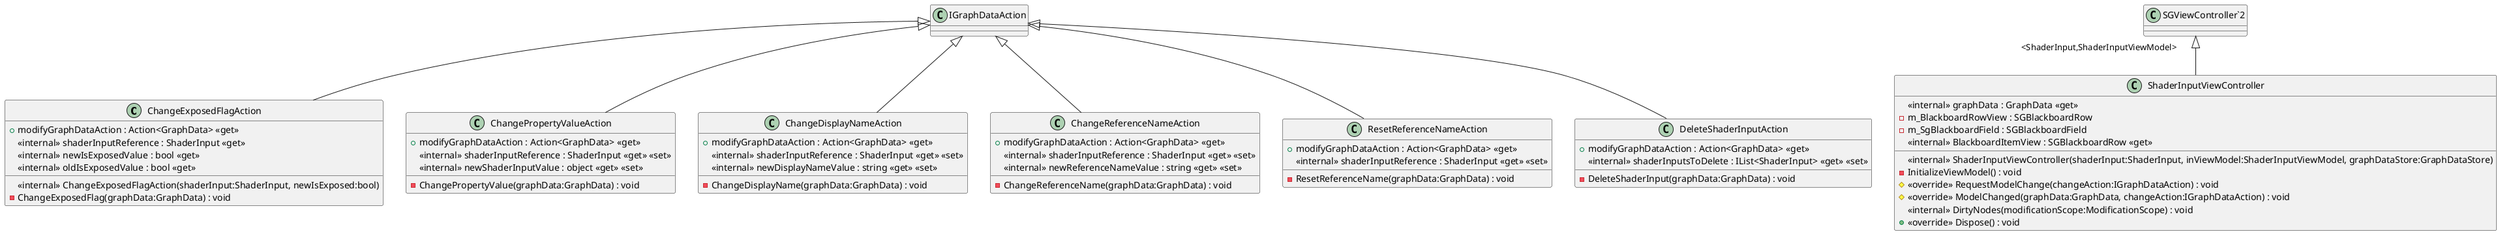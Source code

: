 @startuml
class ChangeExposedFlagAction {
    <<internal>> ChangeExposedFlagAction(shaderInput:ShaderInput, newIsExposed:bool)
    - ChangeExposedFlag(graphData:GraphData) : void
    + modifyGraphDataAction : Action<GraphData> <<get>>
    <<internal>> shaderInputReference : ShaderInput <<get>>
    <<internal>> newIsExposedValue : bool <<get>>
    <<internal>> oldIsExposedValue : bool <<get>>
}
class ChangePropertyValueAction {
    - ChangePropertyValue(graphData:GraphData) : void
    + modifyGraphDataAction : Action<GraphData> <<get>>
    <<internal>> shaderInputReference : ShaderInput <<get>> <<set>>
    <<internal>> newShaderInputValue : object <<get>> <<set>>
}
class ChangeDisplayNameAction {
    - ChangeDisplayName(graphData:GraphData) : void
    + modifyGraphDataAction : Action<GraphData> <<get>>
    <<internal>> shaderInputReference : ShaderInput <<get>> <<set>>
    <<internal>> newDisplayNameValue : string <<get>> <<set>>
}
class ChangeReferenceNameAction {
    - ChangeReferenceName(graphData:GraphData) : void
    + modifyGraphDataAction : Action<GraphData> <<get>>
    <<internal>> shaderInputReference : ShaderInput <<get>> <<set>>
    <<internal>> newReferenceNameValue : string <<get>> <<set>>
}
class ResetReferenceNameAction {
    - ResetReferenceName(graphData:GraphData) : void
    + modifyGraphDataAction : Action<GraphData> <<get>>
    <<internal>> shaderInputReference : ShaderInput <<get>> <<set>>
}
class DeleteShaderInputAction {
    - DeleteShaderInput(graphData:GraphData) : void
    + modifyGraphDataAction : Action<GraphData> <<get>>
    <<internal>> shaderInputsToDelete : IList<ShaderInput> <<get>> <<set>>
}
class ShaderInputViewController {
    <<internal>> graphData : GraphData <<get>>
    <<internal>> ShaderInputViewController(shaderInput:ShaderInput, inViewModel:ShaderInputViewModel, graphDataStore:GraphDataStore)
    - InitializeViewModel() : void
    - m_BlackboardRowView : SGBlackboardRow
    - m_SgBlackboardField : SGBlackboardField
    <<internal>> BlackboardItemView : SGBlackboardRow <<get>>
    # <<override>> RequestModelChange(changeAction:IGraphDataAction) : void
    # <<override>> ModelChanged(graphData:GraphData, changeAction:IGraphDataAction) : void
    <<internal>> DirtyNodes(modificationScope:ModificationScope) : void
    + <<override>> Dispose() : void
}
IGraphDataAction <|-- ChangeExposedFlagAction
IGraphDataAction <|-- ChangePropertyValueAction
IGraphDataAction <|-- ChangeDisplayNameAction
IGraphDataAction <|-- ChangeReferenceNameAction
IGraphDataAction <|-- ResetReferenceNameAction
IGraphDataAction <|-- DeleteShaderInputAction
"SGViewController`2" "<ShaderInput,ShaderInputViewModel>" <|-- ShaderInputViewController
@enduml
